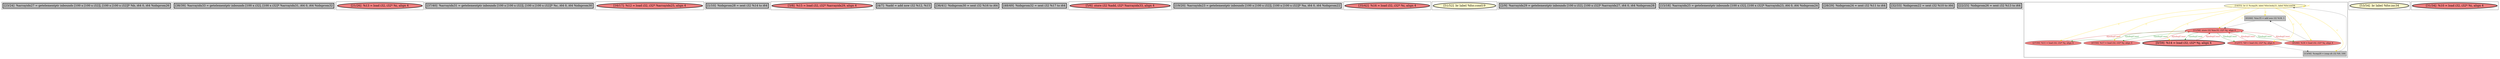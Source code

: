 
digraph G {





subgraph cluster20 {


node1647 [penwidth=3.0,fontsize=20,fillcolor=grey,label="[23/24]  %arrayidx27 = getelementptr inbounds [100 x [100 x i32]], [100 x [100 x i32]]* %b, i64 0, i64 %idxprom26",shape=rectangle,style=filled ]



}

subgraph cluster18 {


node1645 [penwidth=3.0,fontsize=20,fillcolor=grey,label="[38/39]  %arrayidx33 = getelementptr inbounds [100 x i32], [100 x i32]* %arrayidx31, i64 0, i64 %idxprom32",shape=rectangle,style=filled ]



}

subgraph cluster16 {


node1643 [penwidth=3.0,fontsize=20,fillcolor=lightcoral,label="[21/26]  %13 = load i32, i32* %i, align 4",shape=ellipse,style=filled ]



}

subgraph cluster17 {


node1644 [penwidth=3.0,fontsize=20,fillcolor=grey,label="[37/40]  %arrayidx31 = getelementptr inbounds [100 x [100 x i32]], [100 x [100 x i32]]* %c, i64 0, i64 %idxprom30",shape=rectangle,style=filled ]



}

subgraph cluster4 {


node1623 [penwidth=3.0,fontsize=20,fillcolor=lightcoral,label="[16/17]  %12 = load i32, i32* %arrayidx25, align 4",shape=ellipse,style=filled ]



}

subgraph cluster3 {


node1622 [penwidth=3.0,fontsize=20,fillcolor=grey,label="[1/10]  %idxprom28 = sext i32 %14 to i64",shape=rectangle,style=filled ]



}

subgraph cluster2 {


node1621 [penwidth=3.0,fontsize=20,fillcolor=lightcoral,label="[3/8]  %15 = load i32, i32* %arrayidx29, align 4",shape=ellipse,style=filled ]



}

subgraph cluster1 {


node1620 [penwidth=3.0,fontsize=20,fillcolor=grey,label="[4/7]  %add = add nsw i32 %12, %15",shape=rectangle,style=filled ]



}

subgraph cluster12 {


node1639 [penwidth=3.0,fontsize=20,fillcolor=grey,label="[36/41]  %idxprom30 = sext i32 %16 to i64",shape=rectangle,style=filled ]



}

subgraph cluster5 {


node1624 [penwidth=3.0,fontsize=20,fillcolor=grey,label="[48/49]  %idxprom32 = sext i32 %17 to i64",shape=rectangle,style=filled ]



}

subgraph cluster0 {


node1619 [penwidth=3.0,fontsize=20,fillcolor=lightcoral,label="[5/6]  store i32 %add, i32* %arrayidx33, align 4",shape=ellipse,style=filled ]



}

subgraph cluster6 {


node1625 [penwidth=3.0,fontsize=20,fillcolor=grey,label="[19/20]  %arrayidx23 = getelementptr inbounds [100 x [100 x i32]], [100 x [100 x i32]]* %a, i64 0, i64 %idxprom22",shape=rectangle,style=filled ]



}

subgraph cluster14 {


node1641 [penwidth=3.0,fontsize=20,fillcolor=lightcoral,label="[35/42]  %16 = load i32, i32* %i, align 4",shape=ellipse,style=filled ]



}

subgraph cluster7 {


node1626 [penwidth=3.0,fontsize=20,fillcolor=lemonchiffon,label="[51/52]  br label %for.cond19",shape=ellipse,style=filled ]



}

subgraph cluster8 {


node1627 [penwidth=3.0,fontsize=20,fillcolor=grey,label="[2/9]  %arrayidx29 = getelementptr inbounds [100 x i32], [100 x i32]* %arrayidx27, i64 0, i64 %idxprom28",shape=rectangle,style=filled ]



}

subgraph cluster21 {


node1648 [penwidth=3.0,fontsize=20,fillcolor=grey,label="[15/18]  %arrayidx25 = getelementptr inbounds [100 x i32], [100 x i32]* %arrayidx23, i64 0, i64 %idxprom24",shape=rectangle,style=filled ]



}

subgraph cluster9 {


node1628 [penwidth=3.0,fontsize=20,fillcolor=grey,label="[28/29]  %idxprom24 = sext i32 %11 to i64",shape=rectangle,style=filled ]



}

subgraph cluster19 {


node1646 [penwidth=3.0,fontsize=20,fillcolor=grey,label="[32/33]  %idxprom22 = sext i32 %10 to i64",shape=rectangle,style=filled ]



}

subgraph cluster10 {


node1629 [penwidth=3.0,fontsize=20,fillcolor=grey,label="[22/25]  %idxprom26 = sext i32 %13 to i64",shape=rectangle,style=filled ]



}

subgraph cluster11 {


node1638 [fillcolor=lemonchiffon,label="[14/55]  br i1 %cmp20, label %for.body21, label %for.end36",shape=ellipse,style=filled ]
node1631 [fillcolor=grey,label="[43/44]  %inc35 = add nsw i32 %18, 1",shape=rectangle,style=filled ]
node1630 [fillcolor=lightcoral,label="[27/30]  %11 = load i32, i32* %j, align 4",shape=ellipse,style=filled ]
node1632 [fillcolor=lightcoral,label="[47/50]  %17 = load i32, i32* %j, align 4",shape=ellipse,style=filled ]
node1633 [fillcolor=lightcoral,label="[11/58]  store i32 %inc35, i32* %j, align 4",shape=ellipse,style=filled ]
node1637 [fillcolor=lightcoral,label="[45/46]  %18 = load i32, i32* %j, align 4",shape=ellipse,style=filled ]
node1636 [penwidth=3.0,fontsize=20,fillcolor=lightcoral,label="[0/59]  %14 = load i32, i32* %j, align 4",shape=ellipse,style=filled ]
node1635 [fillcolor=lightcoral,label="[12/57]  %9 = load i32, i32* %j, align 4",shape=ellipse,style=filled ]
node1634 [fillcolor=grey,label="[13/56]  %cmp20 = icmp slt i32 %9, 100",shape=rectangle,style=filled ]

node1638->node1630 [style=solid,color=gold,label="C",penwidth=1.0,fontcolor=gold ]
node1638->node1632 [style=solid,color=gold,label="C",penwidth=1.0,fontcolor=gold ]
node1637->node1631 [style=solid,color=black,label="",penwidth=0.5,fontcolor=black ]
node1635->node1634 [style=solid,color=black,label="",penwidth=0.5,fontcolor=black ]
node1637->node1633 [style=solid,color=firebrick3,label="A|indep|Const",penwidth=1.0,fontcolor=firebrick3 ]
node1633->node1637 [style=solid,color=forestgreen,label="T|indep|Const",penwidth=1.0,fontcolor=forestgreen ]
node1638->node1634 [style=solid,color=gold,label="C",penwidth=1.0,fontcolor=gold ]
node1638->node1635 [style=solid,color=gold,label="C",penwidth=1.0,fontcolor=gold ]
node1638->node1638 [style=solid,color=gold,label="C",penwidth=1.0,fontcolor=gold ]
node1633->node1632 [style=solid,color=forestgreen,label="T|indep|Const",penwidth=1.0,fontcolor=forestgreen ]
node1638->node1636 [style=solid,color=gold,label="C",penwidth=1.0,fontcolor=gold ]
node1632->node1633 [style=solid,color=firebrick3,label="A|indep|Const",penwidth=1.0,fontcolor=firebrick3 ]
node1638->node1633 [style=solid,color=gold,label="C",penwidth=1.0,fontcolor=gold ]
node1638->node1637 [style=solid,color=gold,label="C",penwidth=1.0,fontcolor=gold ]
node1631->node1633 [style=solid,color=black,label="",penwidth=0.5,fontcolor=black ]
node1638->node1631 [style=solid,color=gold,label="C",penwidth=1.0,fontcolor=gold ]
node1633->node1636 [style=solid,color=forestgreen,label="T|indep|Const",penwidth=1.0,fontcolor=forestgreen ]
node1630->node1633 [style=solid,color=firebrick3,label="A|indep|Const",penwidth=1.0,fontcolor=firebrick3 ]
node1633->node1630 [style=solid,color=forestgreen,label="T|indep|Const",penwidth=1.0,fontcolor=forestgreen ]
node1635->node1633 [style=solid,color=firebrick3,label="A|indep|Const",penwidth=1.0,fontcolor=firebrick3 ]
node1636->node1633 [style=solid,color=firebrick3,label="A|indep|Const",penwidth=1.0,fontcolor=firebrick3 ]
node1634->node1638 [style=solid,color=black,label="",penwidth=0.5,fontcolor=black ]
node1633->node1635 [style=solid,color=forestgreen,label="T|indep|Const",penwidth=1.0,fontcolor=forestgreen ]


}

subgraph cluster13 {


node1640 [penwidth=3.0,fontsize=20,fillcolor=lemonchiffon,label="[53/54]  br label %for.inc34",shape=ellipse,style=filled ]



}

subgraph cluster15 {


node1642 [penwidth=3.0,fontsize=20,fillcolor=lightcoral,label="[31/34]  %10 = load i32, i32* %i, align 4",shape=ellipse,style=filled ]



}

}
